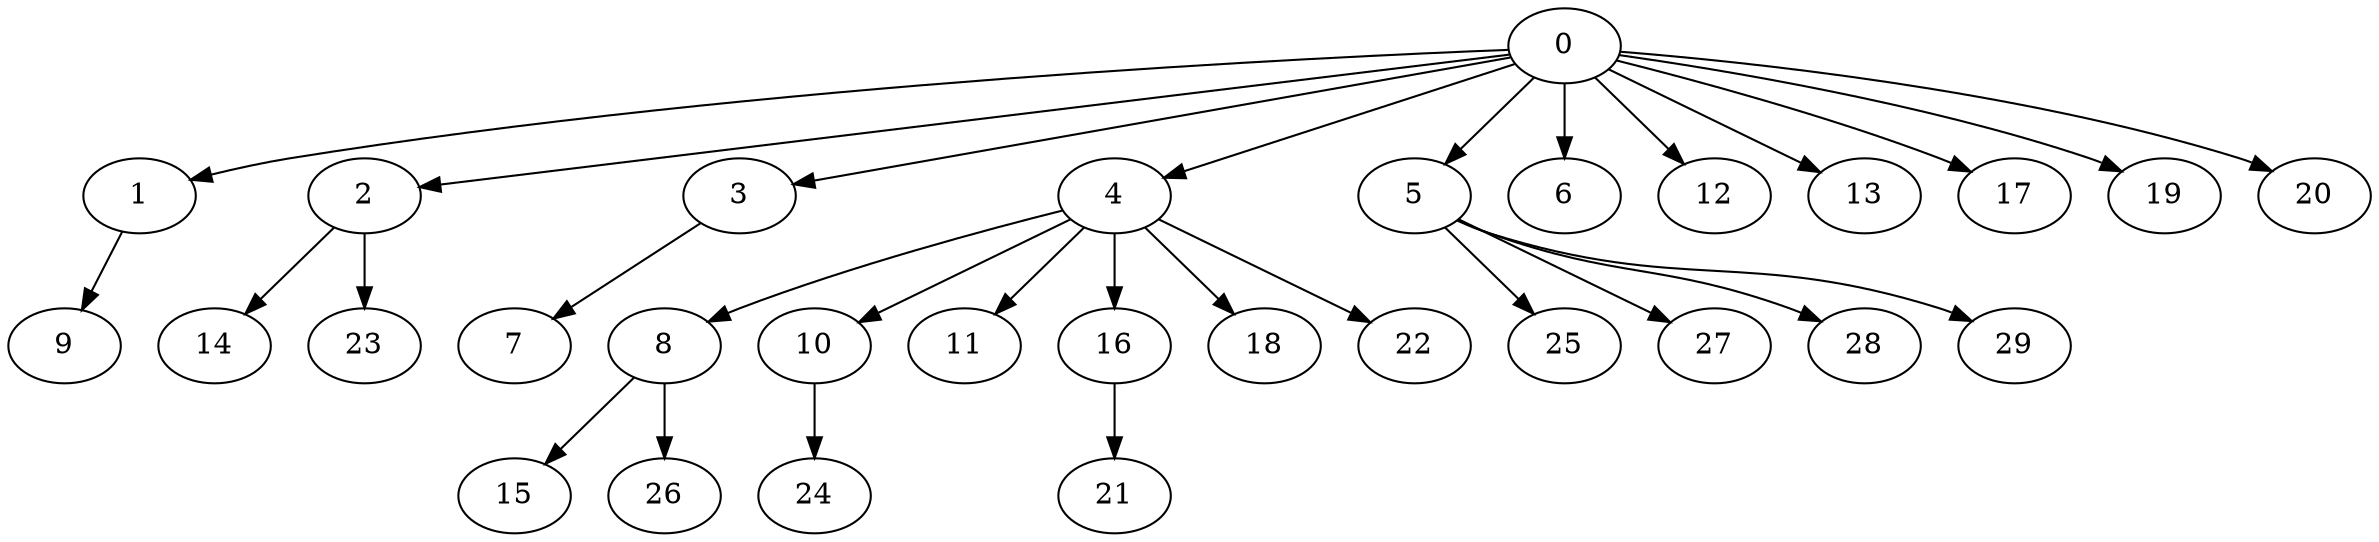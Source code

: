 digraph {
	0 [label=0]
	1 [label=1]
	2 [label=2]
	3 [label=3]
	4 [label=4]
	5 [label=5]
	6 [label=6]
	12 [label=12]
	13 [label=13]
	17 [label=17]
	19 [label=19]
	20 [label=20]
	9 [label=9]
	14 [label=14]
	23 [label=23]
	7 [label=7]
	8 [label=8]
	10 [label=10]
	11 [label=11]
	16 [label=16]
	18 [label=18]
	22 [label=22]
	25 [label=25]
	27 [label=27]
	28 [label=28]
	29 [label=29]
	15 [label=15]
	26 [label=26]
	24 [label=24]
	21 [label=21]
	0 -> 1
	0 -> 2
	0 -> 3
	0 -> 4
	0 -> 5
	0 -> 6
	0 -> 12
	0 -> 13
	0 -> 17
	0 -> 19
	0 -> 20
	1 -> 9
	2 -> 14
	2 -> 23
	3 -> 7
	4 -> 8
	4 -> 10
	4 -> 11
	4 -> 16
	4 -> 18
	4 -> 22
	5 -> 25
	5 -> 27
	5 -> 28
	5 -> 29
	8 -> 15
	8 -> 26
	10 -> 24
	16 -> 21
}
